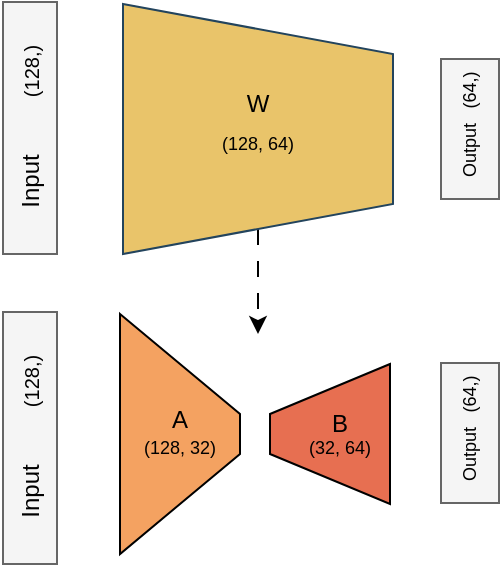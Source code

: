 <mxfile version="24.7.12">
  <diagram name="Page-1" id="s-jLjl36meB0lSYJgC6J">
    <mxGraphModel dx="500" dy="333" grid="1" gridSize="10" guides="1" tooltips="1" connect="1" arrows="1" fold="1" page="1" pageScale="1" pageWidth="850" pageHeight="1100" math="0" shadow="0">
      <root>
        <mxCell id="0" />
        <mxCell id="1" parent="0" />
        <mxCell id="7o9zjau1dfVoILKyMFc7-40" value="" style="shape=trapezoid;perimeter=trapezoidPerimeter;whiteSpace=wrap;html=1;fixedSize=1;rotation=90;size=50;fillColor=#F4A261;" vertex="1" parent="1">
          <mxGeometry x="170" y="580" width="120" height="60" as="geometry" />
        </mxCell>
        <mxCell id="7o9zjau1dfVoILKyMFc7-41" value="" style="shape=trapezoid;perimeter=trapezoidPerimeter;whiteSpace=wrap;html=1;fixedSize=1;rotation=90;size=25;flipV=1;fillColor=#E76F51;" vertex="1" parent="1">
          <mxGeometry x="270" y="580" width="70" height="60" as="geometry" />
        </mxCell>
        <mxCell id="7o9zjau1dfVoILKyMFc7-46" style="edgeStyle=orthogonalEdgeStyle;rounded=0;orthogonalLoop=1;jettySize=auto;html=1;dashed=1;dashPattern=8 8;" edge="1" parent="1" source="7o9zjau1dfVoILKyMFc7-42">
          <mxGeometry relative="1" as="geometry">
            <mxPoint x="269" y="560" as="targetPoint" />
          </mxGeometry>
        </mxCell>
        <mxCell id="7o9zjau1dfVoILKyMFc7-42" value="" style="shape=trapezoid;perimeter=trapezoidPerimeter;whiteSpace=wrap;html=1;fixedSize=1;rotation=90;size=25;flipV=0;fillColor=#e9c46a;strokeColor=#23445d;" vertex="1" parent="1">
          <mxGeometry x="206.5" y="390" width="125" height="135" as="geometry" />
        </mxCell>
        <mxCell id="7o9zjau1dfVoILKyMFc7-45" value="" style="group" vertex="1" connectable="0" parent="1">
          <mxGeometry x="239" y="430" width="60" height="50" as="geometry" />
        </mxCell>
        <mxCell id="7o9zjau1dfVoILKyMFc7-43" value="&lt;div&gt;W&lt;/div&gt;" style="text;html=1;align=center;verticalAlign=middle;whiteSpace=wrap;rounded=0;" vertex="1" parent="7o9zjau1dfVoILKyMFc7-45">
          <mxGeometry width="60" height="30" as="geometry" />
        </mxCell>
        <mxCell id="7o9zjau1dfVoILKyMFc7-44" value="(128, 64)" style="text;html=1;align=center;verticalAlign=middle;whiteSpace=wrap;rounded=0;fontSize=9;" vertex="1" parent="7o9zjau1dfVoILKyMFc7-45">
          <mxGeometry y="20" width="60" height="30" as="geometry" />
        </mxCell>
        <mxCell id="7o9zjau1dfVoILKyMFc7-51" value="B" style="text;html=1;align=center;verticalAlign=middle;whiteSpace=wrap;rounded=0;" vertex="1" parent="1">
          <mxGeometry x="280" y="590" width="60" height="30" as="geometry" />
        </mxCell>
        <mxCell id="7o9zjau1dfVoILKyMFc7-52" value="(32, 64)" style="text;html=1;align=center;verticalAlign=middle;whiteSpace=wrap;rounded=0;fontSize=9;" vertex="1" parent="1">
          <mxGeometry x="280" y="602" width="60" height="30" as="geometry" />
        </mxCell>
        <mxCell id="7o9zjau1dfVoILKyMFc7-48" value="A" style="text;html=1;align=center;verticalAlign=middle;whiteSpace=wrap;rounded=0;" vertex="1" parent="1">
          <mxGeometry x="200" y="588" width="60" height="30" as="geometry" />
        </mxCell>
        <mxCell id="7o9zjau1dfVoILKyMFc7-49" value="(128, 32)" style="text;html=1;align=center;verticalAlign=middle;whiteSpace=wrap;rounded=0;fontSize=9;" vertex="1" parent="1">
          <mxGeometry x="200" y="602" width="60" height="30" as="geometry" />
        </mxCell>
        <mxCell id="7o9zjau1dfVoILKyMFc7-56" value="" style="group" vertex="1" connectable="0" parent="1">
          <mxGeometry x="140" y="549" width="30" height="126" as="geometry" />
        </mxCell>
        <mxCell id="7o9zjau1dfVoILKyMFc7-53" value="" style="rounded=0;whiteSpace=wrap;html=1;rotation=90;fillColor=#f5f5f5;strokeColor=#666666;fontColor=#333333;" vertex="1" parent="7o9zjau1dfVoILKyMFc7-56">
          <mxGeometry x="-48" y="49.5" width="126" height="27" as="geometry" />
        </mxCell>
        <mxCell id="7o9zjau1dfVoILKyMFc7-54" value="Input" style="text;html=1;align=center;verticalAlign=middle;whiteSpace=wrap;rounded=0;rotation=-90;" vertex="1" parent="7o9zjau1dfVoILKyMFc7-56">
          <mxGeometry x="-15" y="74.5" width="60" height="30" as="geometry" />
        </mxCell>
        <mxCell id="7o9zjau1dfVoILKyMFc7-55" value="(128,)" style="text;html=1;align=center;verticalAlign=middle;whiteSpace=wrap;rounded=0;fontSize=10;rotation=-90;" vertex="1" parent="7o9zjau1dfVoILKyMFc7-56">
          <mxGeometry x="-15" y="19.5" width="60" height="30" as="geometry" />
        </mxCell>
        <mxCell id="7o9zjau1dfVoILKyMFc7-57" value="" style="group" vertex="1" connectable="0" parent="1">
          <mxGeometry x="140" y="394" width="30" height="126" as="geometry" />
        </mxCell>
        <mxCell id="7o9zjau1dfVoILKyMFc7-58" value="" style="rounded=0;whiteSpace=wrap;html=1;rotation=90;fillColor=#f5f5f5;strokeColor=#666666;fontColor=#333333;" vertex="1" parent="7o9zjau1dfVoILKyMFc7-57">
          <mxGeometry x="-48" y="49.5" width="126" height="27" as="geometry" />
        </mxCell>
        <mxCell id="7o9zjau1dfVoILKyMFc7-59" value="Input" style="text;html=1;align=center;verticalAlign=middle;whiteSpace=wrap;rounded=0;rotation=-90;" vertex="1" parent="7o9zjau1dfVoILKyMFc7-57">
          <mxGeometry x="-15" y="74.5" width="60" height="30" as="geometry" />
        </mxCell>
        <mxCell id="7o9zjau1dfVoILKyMFc7-60" value="(128,)" style="text;html=1;align=center;verticalAlign=middle;whiteSpace=wrap;rounded=0;fontSize=10;rotation=-90;" vertex="1" parent="7o9zjau1dfVoILKyMFc7-57">
          <mxGeometry x="-15" y="19.5" width="60" height="30" as="geometry" />
        </mxCell>
        <mxCell id="7o9zjau1dfVoILKyMFc7-66" value="" style="group" vertex="1" connectable="0" parent="1">
          <mxGeometry x="360" y="408" width="30" height="90" as="geometry" />
        </mxCell>
        <mxCell id="7o9zjau1dfVoILKyMFc7-65" value="" style="rounded=0;whiteSpace=wrap;html=1;rotation=90;fillColor=#f5f5f5;strokeColor=#666666;fontColor=#333333;" vertex="1" parent="7o9zjau1dfVoILKyMFc7-66">
          <mxGeometry x="-20" y="35" width="70" height="29" as="geometry" />
        </mxCell>
        <mxCell id="7o9zjau1dfVoILKyMFc7-63" value="Output" style="text;html=1;align=center;verticalAlign=middle;whiteSpace=wrap;rounded=0;rotation=-90;fontSize=9;" vertex="1" parent="7o9zjau1dfVoILKyMFc7-66">
          <mxGeometry x="-15" y="45" width="60" height="30" as="geometry" />
        </mxCell>
        <mxCell id="7o9zjau1dfVoILKyMFc7-64" value="(64,)" style="text;html=1;align=center;verticalAlign=middle;whiteSpace=wrap;rounded=0;fontSize=9;rotation=-90;" vertex="1" parent="7o9zjau1dfVoILKyMFc7-66">
          <mxGeometry x="-15" y="15" width="60" height="30" as="geometry" />
        </mxCell>
        <mxCell id="7o9zjau1dfVoILKyMFc7-67" value="" style="group" vertex="1" connectable="0" parent="1">
          <mxGeometry x="360" y="560" width="30" height="90" as="geometry" />
        </mxCell>
        <mxCell id="7o9zjau1dfVoILKyMFc7-68" value="" style="rounded=0;whiteSpace=wrap;html=1;rotation=90;fillColor=#f5f5f5;strokeColor=#666666;fontColor=#333333;" vertex="1" parent="7o9zjau1dfVoILKyMFc7-67">
          <mxGeometry x="-20" y="35" width="70" height="29" as="geometry" />
        </mxCell>
        <mxCell id="7o9zjau1dfVoILKyMFc7-69" value="Output" style="text;html=1;align=center;verticalAlign=middle;whiteSpace=wrap;rounded=0;rotation=-90;fontSize=9;" vertex="1" parent="7o9zjau1dfVoILKyMFc7-67">
          <mxGeometry x="-15" y="45" width="60" height="30" as="geometry" />
        </mxCell>
        <mxCell id="7o9zjau1dfVoILKyMFc7-70" value="(64,)" style="text;html=1;align=center;verticalAlign=middle;whiteSpace=wrap;rounded=0;fontSize=9;rotation=-90;" vertex="1" parent="7o9zjau1dfVoILKyMFc7-67">
          <mxGeometry x="-15" y="15" width="60" height="30" as="geometry" />
        </mxCell>
      </root>
    </mxGraphModel>
  </diagram>
</mxfile>
